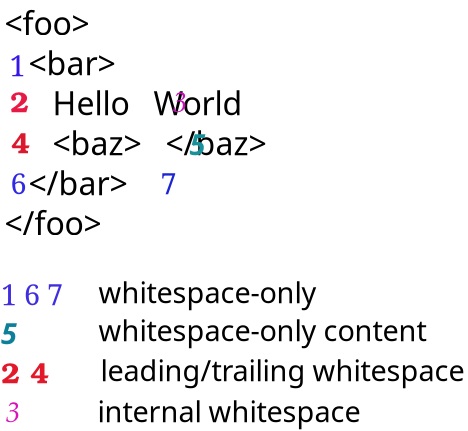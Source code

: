 <?xml version="1.0"?>
<diagram xmlns:dia="http://www.lysator.liu.se/~alla/dia/">
  <diagramdata>
    <attribute name="background">
      <color val="#ffffff"/>
    </attribute>
    <attribute name="paper">
      <composite type="paper">
        <attribute name="name">
          <string>#A4#</string>
        </attribute>
        <attribute name="tmargin">
          <real val="2.82"/>
        </attribute>
        <attribute name="bmargin">
          <real val="2.82"/>
        </attribute>
        <attribute name="lmargin">
          <real val="2.82"/>
        </attribute>
        <attribute name="rmargin">
          <real val="2.82"/>
        </attribute>
        <attribute name="is_portrait">
          <boolean val="true"/>
        </attribute>
        <attribute name="scaling">
          <real val="1"/>
        </attribute>
        <attribute name="fitto">
          <boolean val="false"/>
        </attribute>
      </composite>
    </attribute>
    <attribute name="grid">
      <composite type="grid">
        <attribute name="width_x">
          <real val="1"/>
        </attribute>
        <attribute name="width_y">
          <real val="1"/>
        </attribute>
        <attribute name="visible_x">
          <int val="1"/>
        </attribute>
        <attribute name="visible_y">
          <int val="1"/>
        </attribute>
      </composite>
    </attribute>
    <attribute name="guides">
      <composite type="guides">
        <attribute name="hguides"/>
        <attribute name="vguides"/>
      </composite>
    </attribute>
  </diagramdata>
  <layer name="Background" visible="true">
    <object type="Standard - Text" version="0" id="O0">
      <attribute name="obj_pos">
        <point val="2.1,2.5"/>
      </attribute>
      <attribute name="obj_bb">
        <rectangle val="2.1,0.8;19.61,12.8"/>
      </attribute>
      <attribute name="text">
        <composite type="text">
          <attribute name="string">
            <string>#&lt;foo&gt;
   &lt;bar&gt;
      Hello   World
      &lt;baz&gt;   &lt;/baz&gt;
   &lt;/bar&gt;
&lt;/foo&gt;#</string>
          </attribute>
          <attribute name="font">
            <font name="Helvetica"/>
          </attribute>
          <attribute name="height">
            <real val="2"/>
          </attribute>
          <attribute name="pos">
            <point val="2.1,2.5"/>
          </attribute>
          <attribute name="color">
            <color val="#000000"/>
          </attribute>
          <attribute name="alignment">
            <enum val="0"/>
          </attribute>
        </composite>
      </attribute>
    </object>
    <object type="Standard - Text" version="0" id="O1">
      <attribute name="obj_pos">
        <point val="2.85,6.35"/>
      </attribute>
      <attribute name="obj_bb">
        <rectangle val="2.127,4.85;3.572,6.65"/>
      </attribute>
      <attribute name="text">
        <composite type="text">
          <attribute name="string">
            <string>#2#</string>
          </attribute>
          <attribute name="font">
            <font name="Bookman-Demi"/>
          </attribute>
          <attribute name="height">
            <real val="1.8"/>
          </attribute>
          <attribute name="pos">
            <point val="2.85,6.35"/>
          </attribute>
          <attribute name="color">
            <color val="#e71945"/>
          </attribute>
          <attribute name="alignment">
            <enum val="1"/>
          </attribute>
        </composite>
      </attribute>
    </object>
    <object type="Standard - Text" version="0" id="O2">
      <attribute name="obj_pos">
        <point val="2.75,4.55"/>
      </attribute>
      <attribute name="obj_bb">
        <rectangle val="2.046,3.021;3.454,4.821"/>
      </attribute>
      <attribute name="text">
        <composite type="text">
          <attribute name="string">
            <string>#1#</string>
          </attribute>
          <attribute name="font">
            <font name="Times-Roman"/>
          </attribute>
          <attribute name="height">
            <real val="1.8"/>
          </attribute>
          <attribute name="pos">
            <point val="2.75,4.55"/>
          </attribute>
          <attribute name="color">
            <color val="#3515e9"/>
          </attribute>
          <attribute name="alignment">
            <enum val="1"/>
          </attribute>
        </composite>
      </attribute>
    </object>
    <object type="Standard - Text" version="0" id="O3">
      <attribute name="obj_pos">
        <point val="10.85,6.35"/>
      </attribute>
      <attribute name="obj_bb">
        <rectangle val="10.127,4.85;11.572,6.65"/>
      </attribute>
      <attribute name="text">
        <composite type="text">
          <attribute name="string">
            <string>#3#</string>
          </attribute>
          <attribute name="font">
            <font name="Palatino-Italic"/>
          </attribute>
          <attribute name="height">
            <real val="1.8"/>
          </attribute>
          <attribute name="pos">
            <point val="10.85,6.35"/>
          </attribute>
          <attribute name="color">
            <color val="#c312b5"/>
          </attribute>
          <attribute name="alignment">
            <enum val="1"/>
          </attribute>
        </composite>
      </attribute>
    </object>
    <object type="Standard - Text" version="0" id="O4">
      <attribute name="obj_pos">
        <point val="2.9,8.4"/>
      </attribute>
      <attribute name="obj_bb">
        <rectangle val="2.178,6.9;3.623,8.7"/>
      </attribute>
      <attribute name="text">
        <composite type="text">
          <attribute name="string">
            <string>#4#</string>
          </attribute>
          <attribute name="font">
            <font name="Bookman-Demi"/>
          </attribute>
          <attribute name="height">
            <real val="1.8"/>
          </attribute>
          <attribute name="pos">
            <point val="2.9,8.4"/>
          </attribute>
          <attribute name="color">
            <color val="#da182e"/>
          </attribute>
          <attribute name="alignment">
            <enum val="1"/>
          </attribute>
        </composite>
      </attribute>
    </object>
    <object type="Standard - Text" version="0" id="O5">
      <attribute name="obj_pos">
        <point val="11.75,8.5"/>
      </attribute>
      <attribute name="obj_bb">
        <rectangle val="10.961,6.95;12.539,8.75"/>
      </attribute>
      <attribute name="text">
        <composite type="text">
          <attribute name="string">
            <string>#5#</string>
          </attribute>
          <attribute name="font">
            <font name="NewCenturySchoolbook-BoldItalic"/>
          </attribute>
          <attribute name="height">
            <real val="1.8"/>
          </attribute>
          <attribute name="pos">
            <point val="11.75,8.5"/>
          </attribute>
          <attribute name="color">
            <color val="#18919a"/>
          </attribute>
          <attribute name="alignment">
            <enum val="1"/>
          </attribute>
        </composite>
      </attribute>
    </object>
    <object type="Standard - Text" version="0" id="O6">
      <attribute name="obj_pos">
        <point val="2.8,10.45"/>
      </attribute>
      <attribute name="obj_bb">
        <rectangle val="2.096,8.921;3.504,10.721"/>
      </attribute>
      <attribute name="text">
        <composite type="text">
          <attribute name="string">
            <string>#6#</string>
          </attribute>
          <attribute name="font">
            <font name="Times-Roman"/>
          </attribute>
          <attribute name="height">
            <real val="1.8"/>
          </attribute>
          <attribute name="pos">
            <point val="2.8,10.45"/>
          </attribute>
          <attribute name="color">
            <color val="#3028e5"/>
          </attribute>
          <attribute name="alignment">
            <enum val="1"/>
          </attribute>
        </composite>
      </attribute>
    </object>
    <object type="Standard - Text" version="0" id="O7">
      <attribute name="obj_pos">
        <point val="10.3,10.45"/>
      </attribute>
      <attribute name="obj_bb">
        <rectangle val="9.596,8.921;11.004,10.721"/>
      </attribute>
      <attribute name="text">
        <composite type="text">
          <attribute name="string">
            <string>#7#</string>
          </attribute>
          <attribute name="font">
            <font name="Times-Roman"/>
          </attribute>
          <attribute name="height">
            <real val="1.8"/>
          </attribute>
          <attribute name="pos">
            <point val="10.3,10.45"/>
          </attribute>
          <attribute name="color">
            <color val="#1d24d2"/>
          </attribute>
          <attribute name="alignment">
            <enum val="1"/>
          </attribute>
        </composite>
      </attribute>
    </object>
    <object type="Standard - Text" version="0" id="O8">
      <attribute name="obj_pos">
        <point val="1.927,16"/>
      </attribute>
      <attribute name="obj_bb">
        <rectangle val="1.927,14.471;6.056,16.271"/>
      </attribute>
      <attribute name="text">
        <composite type="text">
          <attribute name="string">
            <string>#1 6 7#</string>
          </attribute>
          <attribute name="font">
            <font name="Times-Roman"/>
          </attribute>
          <attribute name="height">
            <real val="1.8"/>
          </attribute>
          <attribute name="pos">
            <point val="1.927,16"/>
          </attribute>
          <attribute name="color">
            <color val="#3f2dde"/>
          </attribute>
          <attribute name="alignment">
            <enum val="0"/>
          </attribute>
        </composite>
      </attribute>
    </object>
    <object type="Standard - Text" version="0" id="O9">
      <attribute name="obj_pos">
        <point val="1.927,17.95"/>
      </attribute>
      <attribute name="obj_bb">
        <rectangle val="1.927,16.4;3.505,18.2"/>
      </attribute>
      <attribute name="text">
        <composite type="text">
          <attribute name="string">
            <string>#5#</string>
          </attribute>
          <attribute name="font">
            <font name="NewCenturySchoolbook-BoldItalic"/>
          </attribute>
          <attribute name="height">
            <real val="1.8"/>
          </attribute>
          <attribute name="pos">
            <point val="1.927,17.95"/>
          </attribute>
          <attribute name="color">
            <color val="#0d7f9a"/>
          </attribute>
          <attribute name="alignment">
            <enum val="0"/>
          </attribute>
        </composite>
      </attribute>
    </object>
    <object type="Standard - Text" version="0" id="O10">
      <attribute name="obj_pos">
        <point val="1.927,19.9"/>
      </attribute>
      <attribute name="obj_bb">
        <rectangle val="1.927,18.4;5.263,20.2"/>
      </attribute>
      <attribute name="text">
        <composite type="text">
          <attribute name="string">
            <string>#2 4#</string>
          </attribute>
          <attribute name="font">
            <font name="Bookman-Demi"/>
          </attribute>
          <attribute name="height">
            <real val="1.8"/>
          </attribute>
          <attribute name="pos">
            <point val="1.927,19.9"/>
          </attribute>
          <attribute name="color">
            <color val="#e2192a"/>
          </attribute>
          <attribute name="alignment">
            <enum val="0"/>
          </attribute>
        </composite>
      </attribute>
    </object>
    <object type="Standard - Text" version="0" id="O11">
      <attribute name="obj_pos">
        <point val="2.5,21.85"/>
      </attribute>
      <attribute name="obj_bb">
        <rectangle val="1.778,20.35;3.223,22.15"/>
      </attribute>
      <attribute name="text">
        <composite type="text">
          <attribute name="string">
            <string>#3#</string>
          </attribute>
          <attribute name="font">
            <font name="Palatino-Italic"/>
          </attribute>
          <attribute name="height">
            <real val="1.8"/>
          </attribute>
          <attribute name="pos">
            <point val="2.5,21.85"/>
          </attribute>
          <attribute name="color">
            <color val="#da13b8"/>
          </attribute>
          <attribute name="alignment">
            <enum val="1"/>
          </attribute>
        </composite>
      </attribute>
    </object>
    <object type="Standard - Text" version="0" id="O12">
      <attribute name="obj_pos">
        <point val="6.8,15.9"/>
      </attribute>
      <attribute name="obj_bb">
        <rectangle val="6.8,14.36;20.851,16.16"/>
      </attribute>
      <attribute name="text">
        <composite type="text">
          <attribute name="string">
            <string>#whitespace-only#</string>
          </attribute>
          <attribute name="font">
            <font name="Helvetica"/>
          </attribute>
          <attribute name="height">
            <real val="1.8"/>
          </attribute>
          <attribute name="pos">
            <point val="6.8,15.9"/>
          </attribute>
          <attribute name="color">
            <color val="#000000"/>
          </attribute>
          <attribute name="alignment">
            <enum val="0"/>
          </attribute>
        </composite>
      </attribute>
    </object>
    <object type="Standard - Text" version="0" id="O13">
      <attribute name="obj_pos">
        <point val="6.8,17.8"/>
      </attribute>
      <attribute name="obj_bb">
        <rectangle val="6.8,16.26;27.372,18.06"/>
      </attribute>
      <attribute name="text">
        <composite type="text">
          <attribute name="string">
            <string>#whitespace-only content#</string>
          </attribute>
          <attribute name="font">
            <font name="Helvetica"/>
          </attribute>
          <attribute name="height">
            <real val="1.8"/>
          </attribute>
          <attribute name="pos">
            <point val="6.8,17.8"/>
          </attribute>
          <attribute name="color">
            <color val="#000000"/>
          </attribute>
          <attribute name="alignment">
            <enum val="0"/>
          </attribute>
        </composite>
      </attribute>
    </object>
    <object type="Standard - Text" version="0" id="O14">
      <attribute name="obj_pos">
        <point val="6.9,19.8"/>
      </attribute>
      <attribute name="obj_bb">
        <rectangle val="6.9,18.26;28.833,20.06"/>
      </attribute>
      <attribute name="text">
        <composite type="text">
          <attribute name="string">
            <string>#leading/trailing whitespace#</string>
          </attribute>
          <attribute name="font">
            <font name="Helvetica"/>
          </attribute>
          <attribute name="height">
            <real val="1.8"/>
          </attribute>
          <attribute name="pos">
            <point val="6.9,19.8"/>
          </attribute>
          <attribute name="color">
            <color val="#000000"/>
          </attribute>
          <attribute name="alignment">
            <enum val="0"/>
          </attribute>
        </composite>
      </attribute>
    </object>
    <object type="Standard - Text" version="0" id="O15">
      <attribute name="obj_pos">
        <point val="6.75,21.85"/>
      </attribute>
      <attribute name="obj_bb">
        <rectangle val="6.75,20.31;22.899,22.11"/>
      </attribute>
      <attribute name="text">
        <composite type="text">
          <attribute name="string">
            <string>#internal whitespace#</string>
          </attribute>
          <attribute name="font">
            <font name="Helvetica"/>
          </attribute>
          <attribute name="height">
            <real val="1.8"/>
          </attribute>
          <attribute name="pos">
            <point val="6.75,21.85"/>
          </attribute>
          <attribute name="color">
            <color val="#000000"/>
          </attribute>
          <attribute name="alignment">
            <enum val="0"/>
          </attribute>
        </composite>
      </attribute>
    </object>
  </layer>
</diagram>
